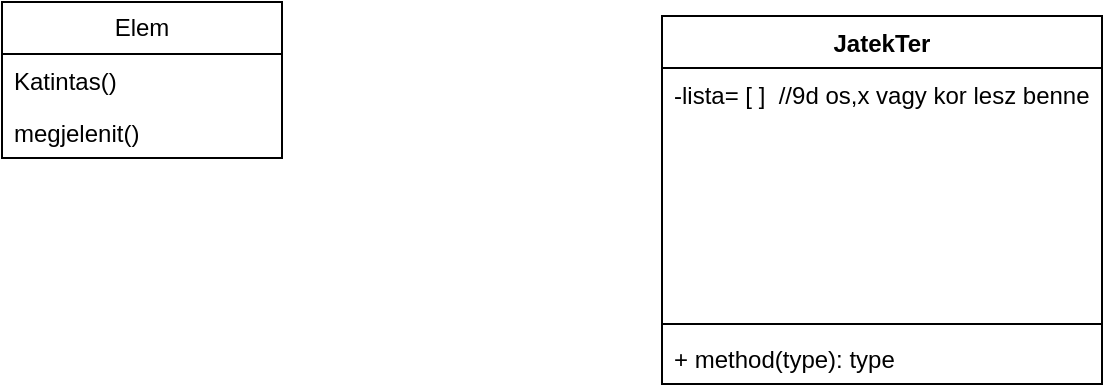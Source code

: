 <mxfile version="26.1.0">
  <diagram name="1 oldal" id="EKBrR3nT9Vlcn_IH8GoV">
    <mxGraphModel dx="954" dy="566" grid="1" gridSize="10" guides="1" tooltips="1" connect="1" arrows="1" fold="1" page="1" pageScale="1" pageWidth="827" pageHeight="1169" math="0" shadow="0">
      <root>
        <mxCell id="0" />
        <mxCell id="1" parent="0" />
        <mxCell id="AHNl85wUDDUd7zMmjq_O-1" value="Elem" style="swimlane;fontStyle=0;childLayout=stackLayout;horizontal=1;startSize=26;fillColor=none;horizontalStack=0;resizeParent=1;resizeParentMax=0;resizeLast=0;collapsible=1;marginBottom=0;whiteSpace=wrap;html=1;" vertex="1" parent="1">
          <mxGeometry x="240" y="140" width="140" height="78" as="geometry" />
        </mxCell>
        <mxCell id="AHNl85wUDDUd7zMmjq_O-3" value="Katintas()" style="text;strokeColor=none;fillColor=none;align=left;verticalAlign=top;spacingLeft=4;spacingRight=4;overflow=hidden;rotatable=0;points=[[0,0.5],[1,0.5]];portConstraint=eastwest;whiteSpace=wrap;html=1;" vertex="1" parent="AHNl85wUDDUd7zMmjq_O-1">
          <mxGeometry y="26" width="140" height="26" as="geometry" />
        </mxCell>
        <mxCell id="AHNl85wUDDUd7zMmjq_O-4" value="megjelenit()" style="text;strokeColor=none;fillColor=none;align=left;verticalAlign=top;spacingLeft=4;spacingRight=4;overflow=hidden;rotatable=0;points=[[0,0.5],[1,0.5]];portConstraint=eastwest;whiteSpace=wrap;html=1;" vertex="1" parent="AHNl85wUDDUd7zMmjq_O-1">
          <mxGeometry y="52" width="140" height="26" as="geometry" />
        </mxCell>
        <mxCell id="AHNl85wUDDUd7zMmjq_O-5" value="JatekTer" style="swimlane;fontStyle=1;align=center;verticalAlign=top;childLayout=stackLayout;horizontal=1;startSize=26;horizontalStack=0;resizeParent=1;resizeParentMax=0;resizeLast=0;collapsible=1;marginBottom=0;whiteSpace=wrap;html=1;" vertex="1" parent="1">
          <mxGeometry x="570" y="147" width="220" height="184" as="geometry" />
        </mxCell>
        <mxCell id="AHNl85wUDDUd7zMmjq_O-6" value="-lista= [ ]&amp;nbsp; //9d os,x vagy kor lesz benne&lt;div&gt;&lt;br&gt;&lt;div&gt;&lt;br&gt;&lt;/div&gt;&lt;/div&gt;" style="text;strokeColor=none;fillColor=none;align=left;verticalAlign=top;spacingLeft=4;spacingRight=4;overflow=hidden;rotatable=0;points=[[0,0.5],[1,0.5]];portConstraint=eastwest;whiteSpace=wrap;html=1;" vertex="1" parent="AHNl85wUDDUd7zMmjq_O-5">
          <mxGeometry y="26" width="220" height="124" as="geometry" />
        </mxCell>
        <mxCell id="AHNl85wUDDUd7zMmjq_O-7" value="" style="line;strokeWidth=1;fillColor=none;align=left;verticalAlign=middle;spacingTop=-1;spacingLeft=3;spacingRight=3;rotatable=0;labelPosition=right;points=[];portConstraint=eastwest;strokeColor=inherit;" vertex="1" parent="AHNl85wUDDUd7zMmjq_O-5">
          <mxGeometry y="150" width="220" height="8" as="geometry" />
        </mxCell>
        <mxCell id="AHNl85wUDDUd7zMmjq_O-8" value="+ method(type): type" style="text;strokeColor=none;fillColor=none;align=left;verticalAlign=top;spacingLeft=4;spacingRight=4;overflow=hidden;rotatable=0;points=[[0,0.5],[1,0.5]];portConstraint=eastwest;whiteSpace=wrap;html=1;" vertex="1" parent="AHNl85wUDDUd7zMmjq_O-5">
          <mxGeometry y="158" width="220" height="26" as="geometry" />
        </mxCell>
      </root>
    </mxGraphModel>
  </diagram>
</mxfile>
